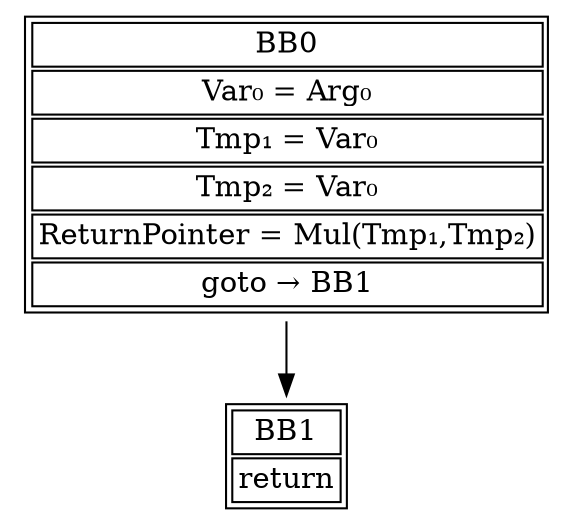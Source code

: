 digraph Mir {
    BB0[label=<<TABLE ALIGN="LEFT"><TR><TD>BB0</TD></TR><TR><TD>Var₀ = Arg₀</TD></TR><TR><TD>Tmp₁ = Var₀</TD></TR><TR><TD>Tmp₂ = Var₀</TD></TR><TR><TD>ReturnPointer = Mul(Tmp₁,Tmp₂)</TD></TR><TR><TD>goto → BB1</TD></TR></TABLE>>][shape="none"];
    BB1[label=<<TABLE ALIGN="LEFT"><TR><TD>BB1</TD></TR><TR><TD>return</TD></TR></TABLE>>][shape="none"];
    BB0 -> BB1;
}
